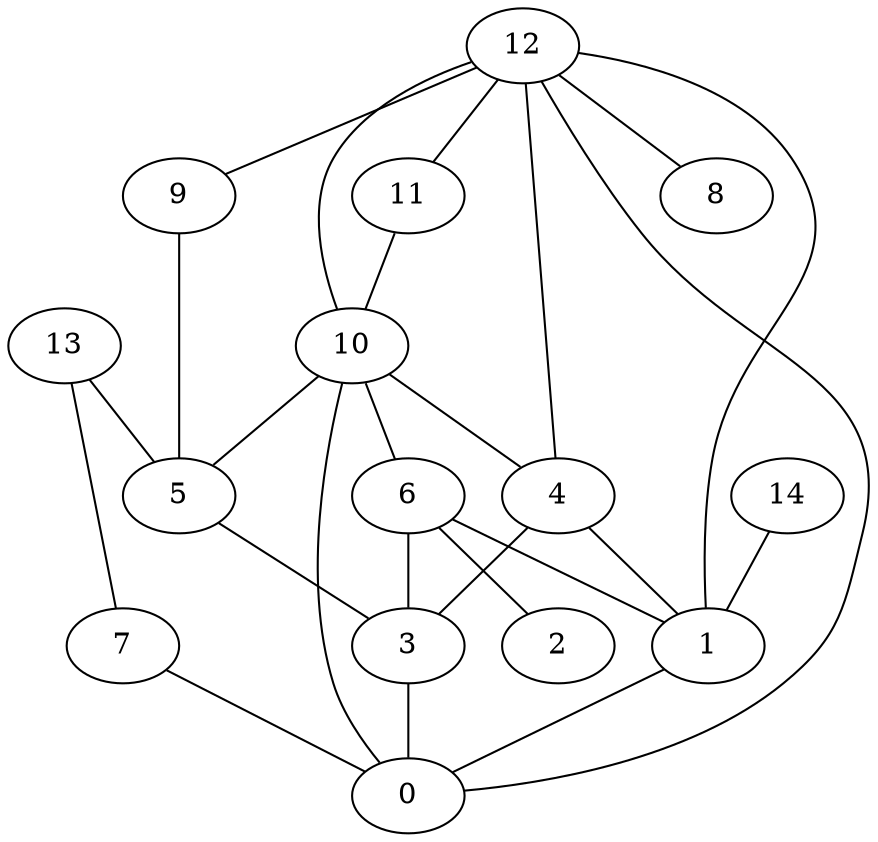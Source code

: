 digraph "sensornet-topology" {
label = "";
rankdir="BT";"0"->"1" [arrowhead = "both"] 
"0"->"3" [arrowhead = "both"] 
"0"->"7" [arrowhead = "both"] 
"0"->"10" [arrowhead = "both"] 
"0"->"12" [arrowhead = "both"] 
"1"->"4" [arrowhead = "both"] 
"1"->"6" [arrowhead = "both"] 
"1"->"12" [arrowhead = "both"] 
"1"->"14" [arrowhead = "both"] 
"2"->"6" [arrowhead = "both"] 
"3"->"4" [arrowhead = "both"] 
"3"->"5" [arrowhead = "both"] 
"3"->"6" [arrowhead = "both"] 
"4"->"10" [arrowhead = "both"] 
"4"->"12" [arrowhead = "both"] 
"5"->"9" [arrowhead = "both"] 
"5"->"10" [arrowhead = "both"] 
"5"->"13" [arrowhead = "both"] 
"6"->"10" [arrowhead = "both"] 
"7"->"13" [arrowhead = "both"] 
"8"->"12" [arrowhead = "both"] 
"9"->"12" [arrowhead = "both"] 
"10"->"11" [arrowhead = "both"] 
"10"->"12" [arrowhead = "both"] 
"11"->"12" [arrowhead = "both"] 
}